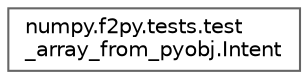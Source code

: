 digraph "Graphical Class Hierarchy"
{
 // LATEX_PDF_SIZE
  bgcolor="transparent";
  edge [fontname=Helvetica,fontsize=10,labelfontname=Helvetica,labelfontsize=10];
  node [fontname=Helvetica,fontsize=10,shape=box,height=0.2,width=0.4];
  rankdir="LR";
  Node0 [id="Node000000",label="numpy.f2py.tests.test\l_array_from_pyobj.Intent",height=0.2,width=0.4,color="grey40", fillcolor="white", style="filled",URL="$d9/df9/classnumpy_1_1f2py_1_1tests_1_1test__array__from__pyobj_1_1Intent.html",tooltip=" "];
}
